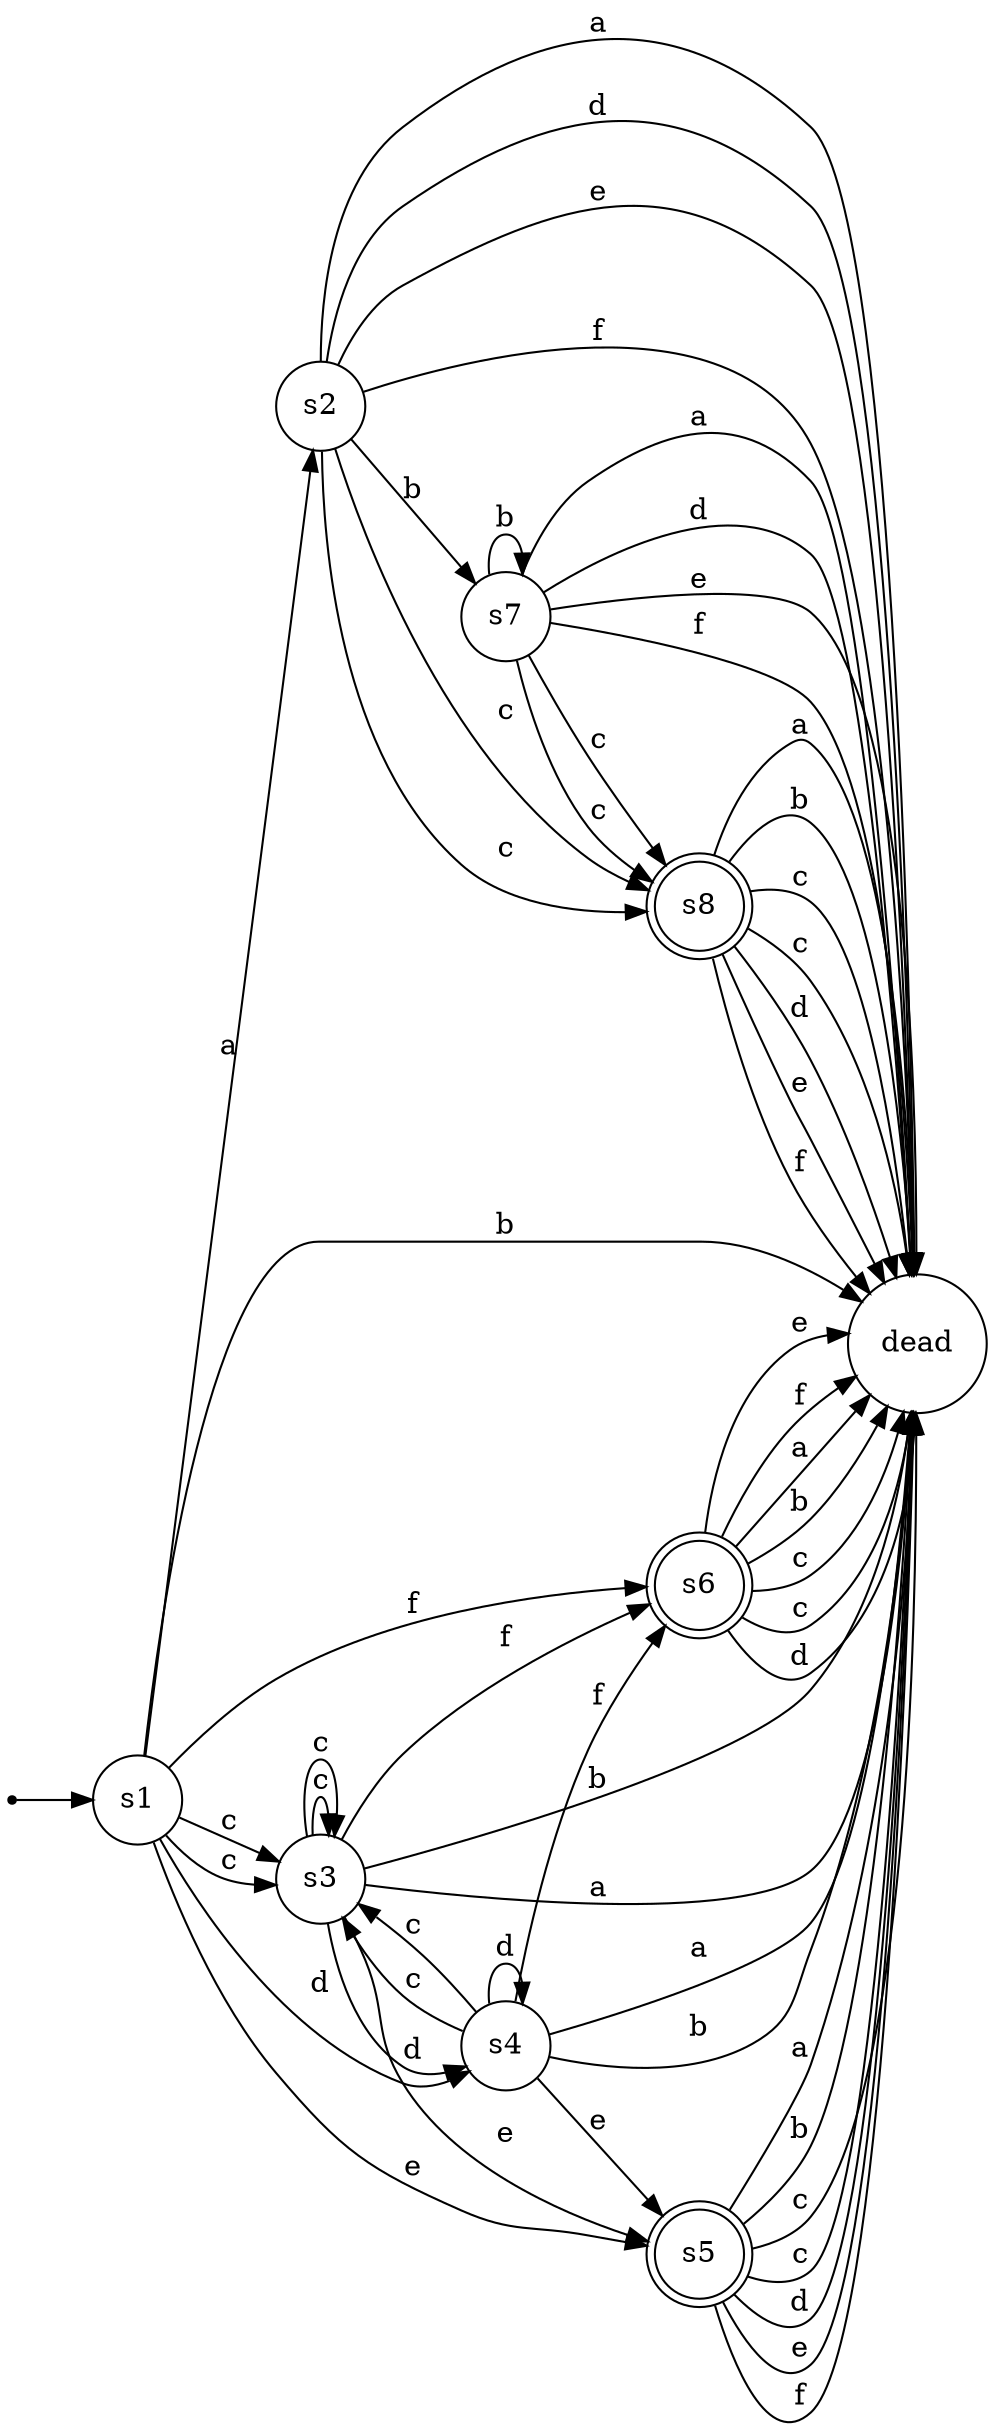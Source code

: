 digraph Automaton {
    rankdir=LR;
    node [shape=circle];

    __start__ [shape=point];
    __start__ -> s1;
    s8 [shape=doublecircle];
    s5 [shape=doublecircle];
    s6 [shape=doublecircle];
    s1 -> s2 [label="a"];
    s1 -> s_dead [label="b"];
    s1 -> s3 [label="c"];
    s1 -> s3 [label="c"];
    s1 -> s4 [label="d"];
    s1 -> s5 [label="e"];
    s1 -> s6 [label="f"];
    s2 -> s_dead [label="a"];
    s2 -> s7 [label="b"];
    s2 -> s8 [label="c"];
    s2 -> s8 [label="c"];
    s2 -> s_dead [label="d"];
    s2 -> s_dead [label="e"];
    s2 -> s_dead [label="f"];
    s3 -> s_dead [label="a"];
    s3 -> s_dead [label="b"];
    s3 -> s3 [label="c"];
    s3 -> s3 [label="c"];
    s3 -> s4 [label="d"];
    s3 -> s5 [label="e"];
    s3 -> s6 [label="f"];
    s4 -> s_dead [label="a"];
    s4 -> s_dead [label="b"];
    s4 -> s3 [label="c"];
    s4 -> s3 [label="c"];
    s4 -> s4 [label="d"];
    s4 -> s5 [label="e"];
    s4 -> s6 [label="f"];
    s5 -> s_dead [label="a"];
    s5 -> s_dead [label="b"];
    s5 -> s_dead [label="c"];
    s5 -> s_dead [label="c"];
    s5 -> s_dead [label="d"];
    s5 -> s_dead [label="e"];
    s5 -> s_dead [label="f"];
    s6 -> s_dead [label="a"];
    s6 -> s_dead [label="b"];
    s6 -> s_dead [label="c"];
    s6 -> s_dead [label="c"];
    s6 -> s_dead [label="d"];
    s6 -> s_dead [label="e"];
    s6 -> s_dead [label="f"];
    s7 -> s_dead [label="a"];
    s7 -> s7 [label="b"];
    s7 -> s8 [label="c"];
    s7 -> s8 [label="c"];
    s7 -> s_dead [label="d"];
    s7 -> s_dead [label="e"];
    s7 -> s_dead [label="f"];
    s8 -> s_dead [label="a"];
    s8 -> s_dead [label="b"];
    s8 -> s_dead [label="c"];
    s8 -> s_dead [label="c"];
    s8 -> s_dead [label="d"];
    s8 -> s_dead [label="e"];
    s8 -> s_dead [label="f"];
    s_dead [label="dead"];
}
